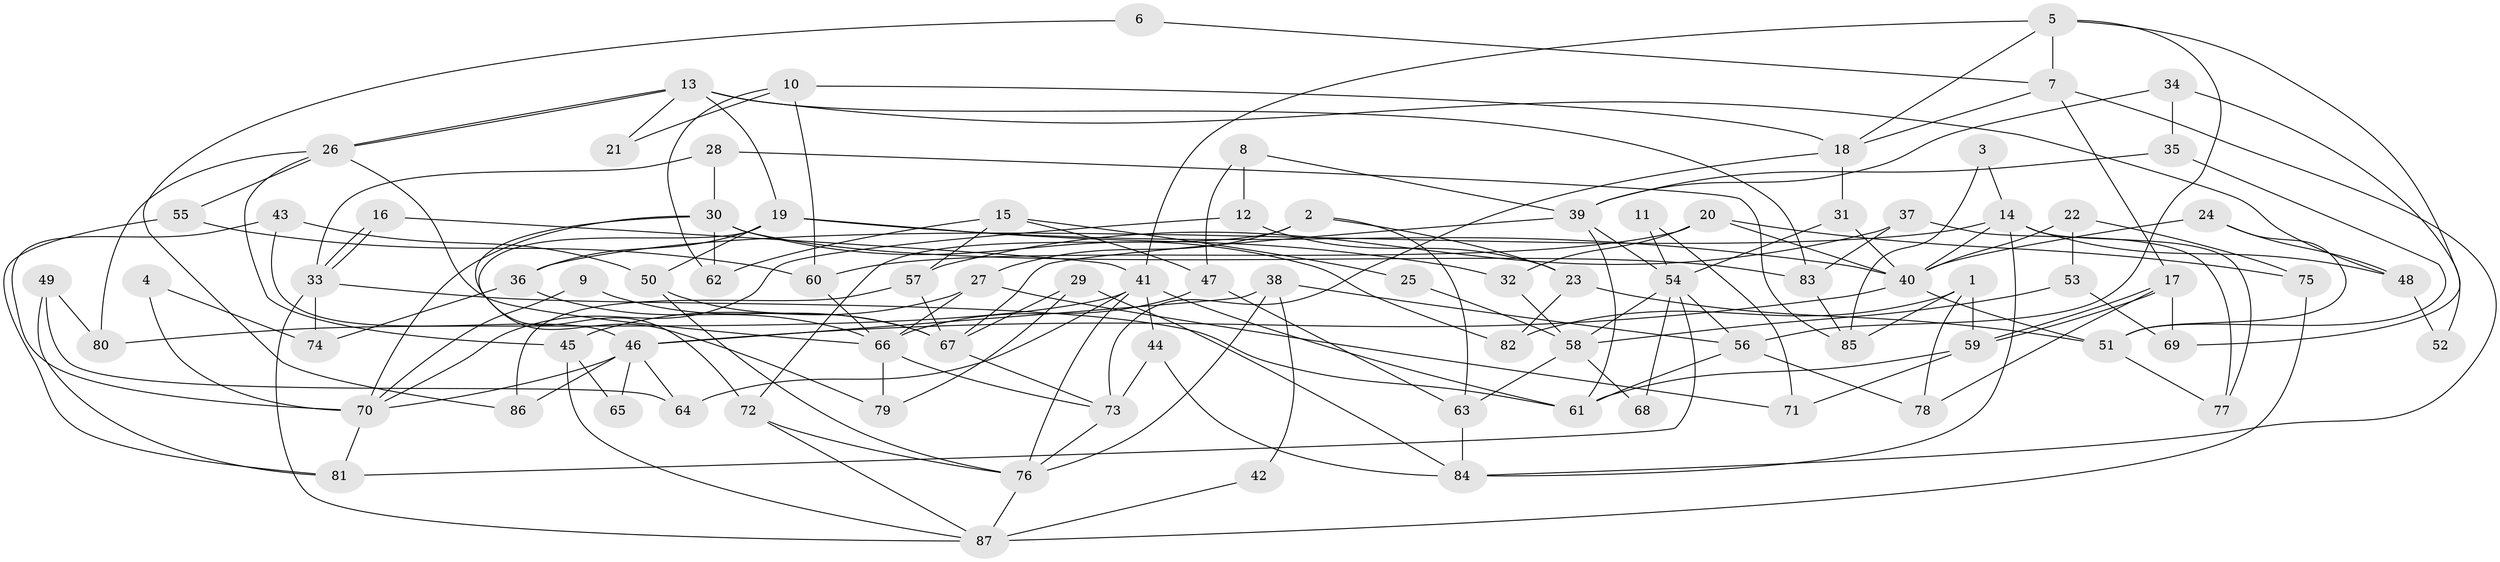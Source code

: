 // coarse degree distribution, {5: 0.12903225806451613, 2: 0.14516129032258066, 7: 0.08064516129032258, 3: 0.27419354838709675, 11: 0.03225806451612903, 9: 0.03225806451612903, 4: 0.22580645161290322, 6: 0.08064516129032258}
// Generated by graph-tools (version 1.1) at 2025/51/03/04/25 22:51:24]
// undirected, 87 vertices, 174 edges
graph export_dot {
  node [color=gray90,style=filled];
  1;
  2;
  3;
  4;
  5;
  6;
  7;
  8;
  9;
  10;
  11;
  12;
  13;
  14;
  15;
  16;
  17;
  18;
  19;
  20;
  21;
  22;
  23;
  24;
  25;
  26;
  27;
  28;
  29;
  30;
  31;
  32;
  33;
  34;
  35;
  36;
  37;
  38;
  39;
  40;
  41;
  42;
  43;
  44;
  45;
  46;
  47;
  48;
  49;
  50;
  51;
  52;
  53;
  54;
  55;
  56;
  57;
  58;
  59;
  60;
  61;
  62;
  63;
  64;
  65;
  66;
  67;
  68;
  69;
  70;
  71;
  72;
  73;
  74;
  75;
  76;
  77;
  78;
  79;
  80;
  81;
  82;
  83;
  84;
  85;
  86;
  87;
  1 -- 82;
  1 -- 59;
  1 -- 78;
  1 -- 85;
  2 -- 27;
  2 -- 72;
  2 -- 23;
  2 -- 63;
  3 -- 85;
  3 -- 14;
  4 -- 70;
  4 -- 74;
  5 -- 7;
  5 -- 56;
  5 -- 18;
  5 -- 41;
  5 -- 69;
  6 -- 86;
  6 -- 7;
  7 -- 18;
  7 -- 84;
  7 -- 17;
  8 -- 12;
  8 -- 39;
  8 -- 47;
  9 -- 70;
  9 -- 67;
  10 -- 60;
  10 -- 18;
  10 -- 21;
  10 -- 62;
  11 -- 71;
  11 -- 54;
  12 -- 23;
  12 -- 70;
  13 -- 83;
  13 -- 26;
  13 -- 26;
  13 -- 19;
  13 -- 21;
  13 -- 48;
  14 -- 40;
  14 -- 36;
  14 -- 48;
  14 -- 77;
  14 -- 84;
  15 -- 57;
  15 -- 62;
  15 -- 25;
  15 -- 47;
  16 -- 41;
  16 -- 33;
  16 -- 33;
  17 -- 59;
  17 -- 59;
  17 -- 69;
  17 -- 78;
  18 -- 73;
  18 -- 31;
  19 -- 72;
  19 -- 32;
  19 -- 36;
  19 -- 40;
  19 -- 50;
  20 -- 32;
  20 -- 40;
  20 -- 60;
  20 -- 75;
  22 -- 53;
  22 -- 40;
  22 -- 75;
  23 -- 51;
  23 -- 82;
  24 -- 48;
  24 -- 40;
  24 -- 51;
  25 -- 58;
  26 -- 66;
  26 -- 45;
  26 -- 55;
  26 -- 80;
  27 -- 45;
  27 -- 66;
  27 -- 71;
  28 -- 30;
  28 -- 33;
  28 -- 85;
  29 -- 67;
  29 -- 84;
  29 -- 79;
  30 -- 70;
  30 -- 79;
  30 -- 62;
  30 -- 82;
  30 -- 83;
  31 -- 54;
  31 -- 40;
  32 -- 58;
  33 -- 61;
  33 -- 74;
  33 -- 87;
  34 -- 39;
  34 -- 35;
  34 -- 52;
  35 -- 39;
  35 -- 51;
  36 -- 66;
  36 -- 74;
  37 -- 83;
  37 -- 77;
  37 -- 57;
  38 -- 76;
  38 -- 46;
  38 -- 42;
  38 -- 56;
  39 -- 61;
  39 -- 54;
  39 -- 67;
  40 -- 46;
  40 -- 51;
  41 -- 44;
  41 -- 61;
  41 -- 64;
  41 -- 76;
  41 -- 80;
  42 -- 87;
  43 -- 50;
  43 -- 70;
  43 -- 46;
  44 -- 84;
  44 -- 73;
  45 -- 87;
  45 -- 65;
  46 -- 64;
  46 -- 65;
  46 -- 70;
  46 -- 86;
  47 -- 63;
  47 -- 66;
  48 -- 52;
  49 -- 64;
  49 -- 80;
  49 -- 81;
  50 -- 76;
  50 -- 67;
  51 -- 77;
  53 -- 69;
  53 -- 58;
  54 -- 56;
  54 -- 81;
  54 -- 58;
  54 -- 68;
  55 -- 60;
  55 -- 81;
  56 -- 78;
  56 -- 61;
  57 -- 67;
  57 -- 86;
  58 -- 63;
  58 -- 68;
  59 -- 61;
  59 -- 71;
  60 -- 66;
  63 -- 84;
  66 -- 73;
  66 -- 79;
  67 -- 73;
  70 -- 81;
  72 -- 76;
  72 -- 87;
  73 -- 76;
  75 -- 87;
  76 -- 87;
  83 -- 85;
}
